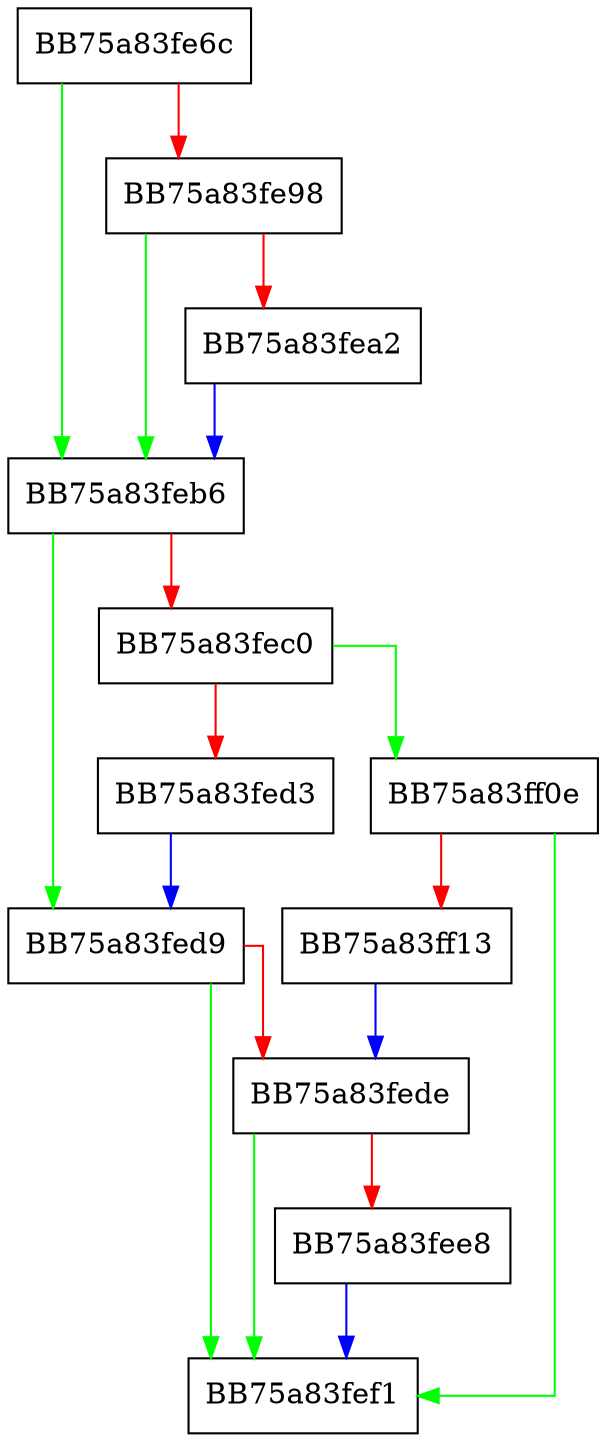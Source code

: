 digraph StringExHandleOtherFlagsA {
  node [shape="box"];
  graph [splines=ortho];
  BB75a83fe6c -> BB75a83feb6 [color="green"];
  BB75a83fe6c -> BB75a83fe98 [color="red"];
  BB75a83fe98 -> BB75a83feb6 [color="green"];
  BB75a83fe98 -> BB75a83fea2 [color="red"];
  BB75a83fea2 -> BB75a83feb6 [color="blue"];
  BB75a83feb6 -> BB75a83fed9 [color="green"];
  BB75a83feb6 -> BB75a83fec0 [color="red"];
  BB75a83fec0 -> BB75a83ff0e [color="green"];
  BB75a83fec0 -> BB75a83fed3 [color="red"];
  BB75a83fed3 -> BB75a83fed9 [color="blue"];
  BB75a83fed9 -> BB75a83fef1 [color="green"];
  BB75a83fed9 -> BB75a83fede [color="red"];
  BB75a83fede -> BB75a83fef1 [color="green"];
  BB75a83fede -> BB75a83fee8 [color="red"];
  BB75a83fee8 -> BB75a83fef1 [color="blue"];
  BB75a83ff0e -> BB75a83fef1 [color="green"];
  BB75a83ff0e -> BB75a83ff13 [color="red"];
  BB75a83ff13 -> BB75a83fede [color="blue"];
}